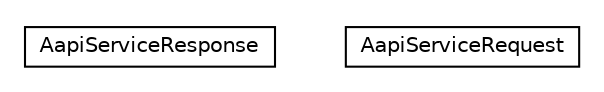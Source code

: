 #!/usr/local/bin/dot
#
# Class diagram 
# Generated by UMLGraph version R5_6-24-gf6e263 (http://www.umlgraph.org/)
#

digraph G {
	edge [fontname="Helvetica",fontsize=10,labelfontname="Helvetica",labelfontsize=10];
	node [fontname="Helvetica",fontsize=10,shape=plaintext];
	nodesep=0.25;
	ranksep=0.5;
	// org.universAAL.middleware.service.aapi.AapiServiceResponse
	c43482 [label=<<table title="org.universAAL.middleware.service.aapi.AapiServiceResponse" border="0" cellborder="1" cellspacing="0" cellpadding="2" port="p" href="./AapiServiceResponse.html">
		<tr><td><table border="0" cellspacing="0" cellpadding="1">
<tr><td align="center" balign="center"> AapiServiceResponse </td></tr>
		</table></td></tr>
		</table>>, URL="./AapiServiceResponse.html", fontname="Helvetica", fontcolor="black", fontsize=10.0];
	// org.universAAL.middleware.service.aapi.AapiServiceRequest
	c43483 [label=<<table title="org.universAAL.middleware.service.aapi.AapiServiceRequest" border="0" cellborder="1" cellspacing="0" cellpadding="2" port="p" href="./AapiServiceRequest.html">
		<tr><td><table border="0" cellspacing="0" cellpadding="1">
<tr><td align="center" balign="center"> AapiServiceRequest </td></tr>
		</table></td></tr>
		</table>>, URL="./AapiServiceRequest.html", fontname="Helvetica", fontcolor="black", fontsize=10.0];
}


